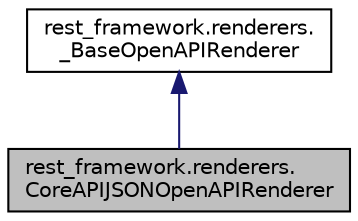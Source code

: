 digraph "rest_framework.renderers.CoreAPIJSONOpenAPIRenderer"
{
 // LATEX_PDF_SIZE
  edge [fontname="Helvetica",fontsize="10",labelfontname="Helvetica",labelfontsize="10"];
  node [fontname="Helvetica",fontsize="10",shape=record];
  Node1 [label="rest_framework.renderers.\lCoreAPIJSONOpenAPIRenderer",height=0.2,width=0.4,color="black", fillcolor="grey75", style="filled", fontcolor="black",tooltip=" "];
  Node2 -> Node1 [dir="back",color="midnightblue",fontsize="10",style="solid",fontname="Helvetica"];
  Node2 [label="rest_framework.renderers.\l_BaseOpenAPIRenderer",height=0.2,width=0.4,color="black", fillcolor="white", style="filled",URL="$d9/dda/classrest__framework_1_1renderers_1_1___base_open_a_p_i_renderer.html",tooltip=" "];
}

